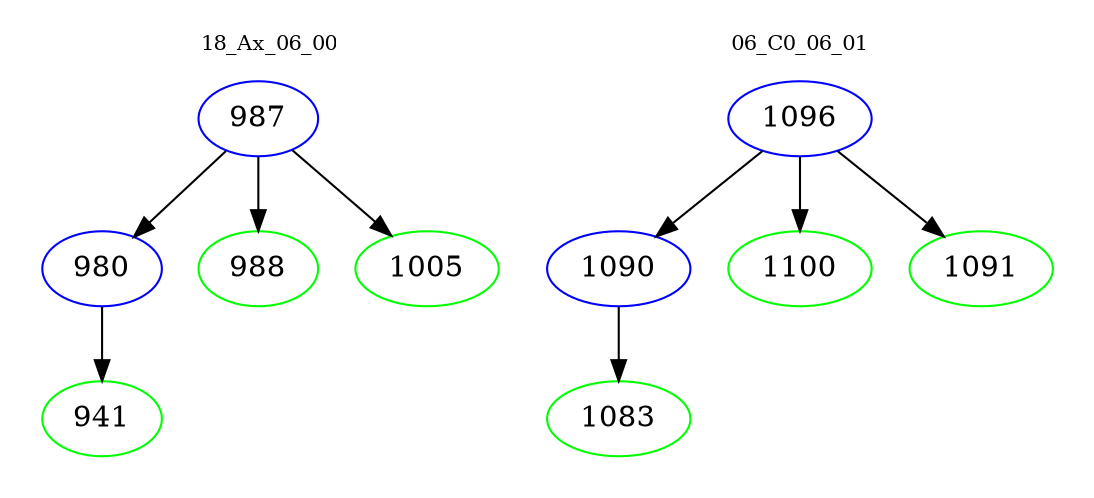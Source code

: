 digraph{
subgraph cluster_0 {
color = white
label = "18_Ax_06_00";
fontsize=10;
T0_987 [label="987", color="blue"]
T0_987 -> T0_980 [color="black"]
T0_980 [label="980", color="blue"]
T0_980 -> T0_941 [color="black"]
T0_941 [label="941", color="green"]
T0_987 -> T0_988 [color="black"]
T0_988 [label="988", color="green"]
T0_987 -> T0_1005 [color="black"]
T0_1005 [label="1005", color="green"]
}
subgraph cluster_1 {
color = white
label = "06_C0_06_01";
fontsize=10;
T1_1096 [label="1096", color="blue"]
T1_1096 -> T1_1090 [color="black"]
T1_1090 [label="1090", color="blue"]
T1_1090 -> T1_1083 [color="black"]
T1_1083 [label="1083", color="green"]
T1_1096 -> T1_1100 [color="black"]
T1_1100 [label="1100", color="green"]
T1_1096 -> T1_1091 [color="black"]
T1_1091 [label="1091", color="green"]
}
}
